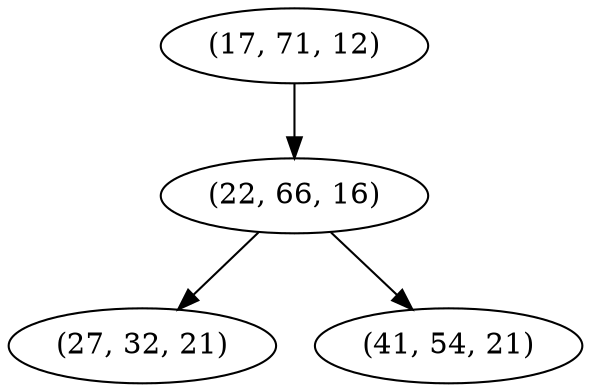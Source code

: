 digraph tree {
    "(17, 71, 12)";
    "(22, 66, 16)";
    "(27, 32, 21)";
    "(41, 54, 21)";
    "(17, 71, 12)" -> "(22, 66, 16)";
    "(22, 66, 16)" -> "(27, 32, 21)";
    "(22, 66, 16)" -> "(41, 54, 21)";
}
